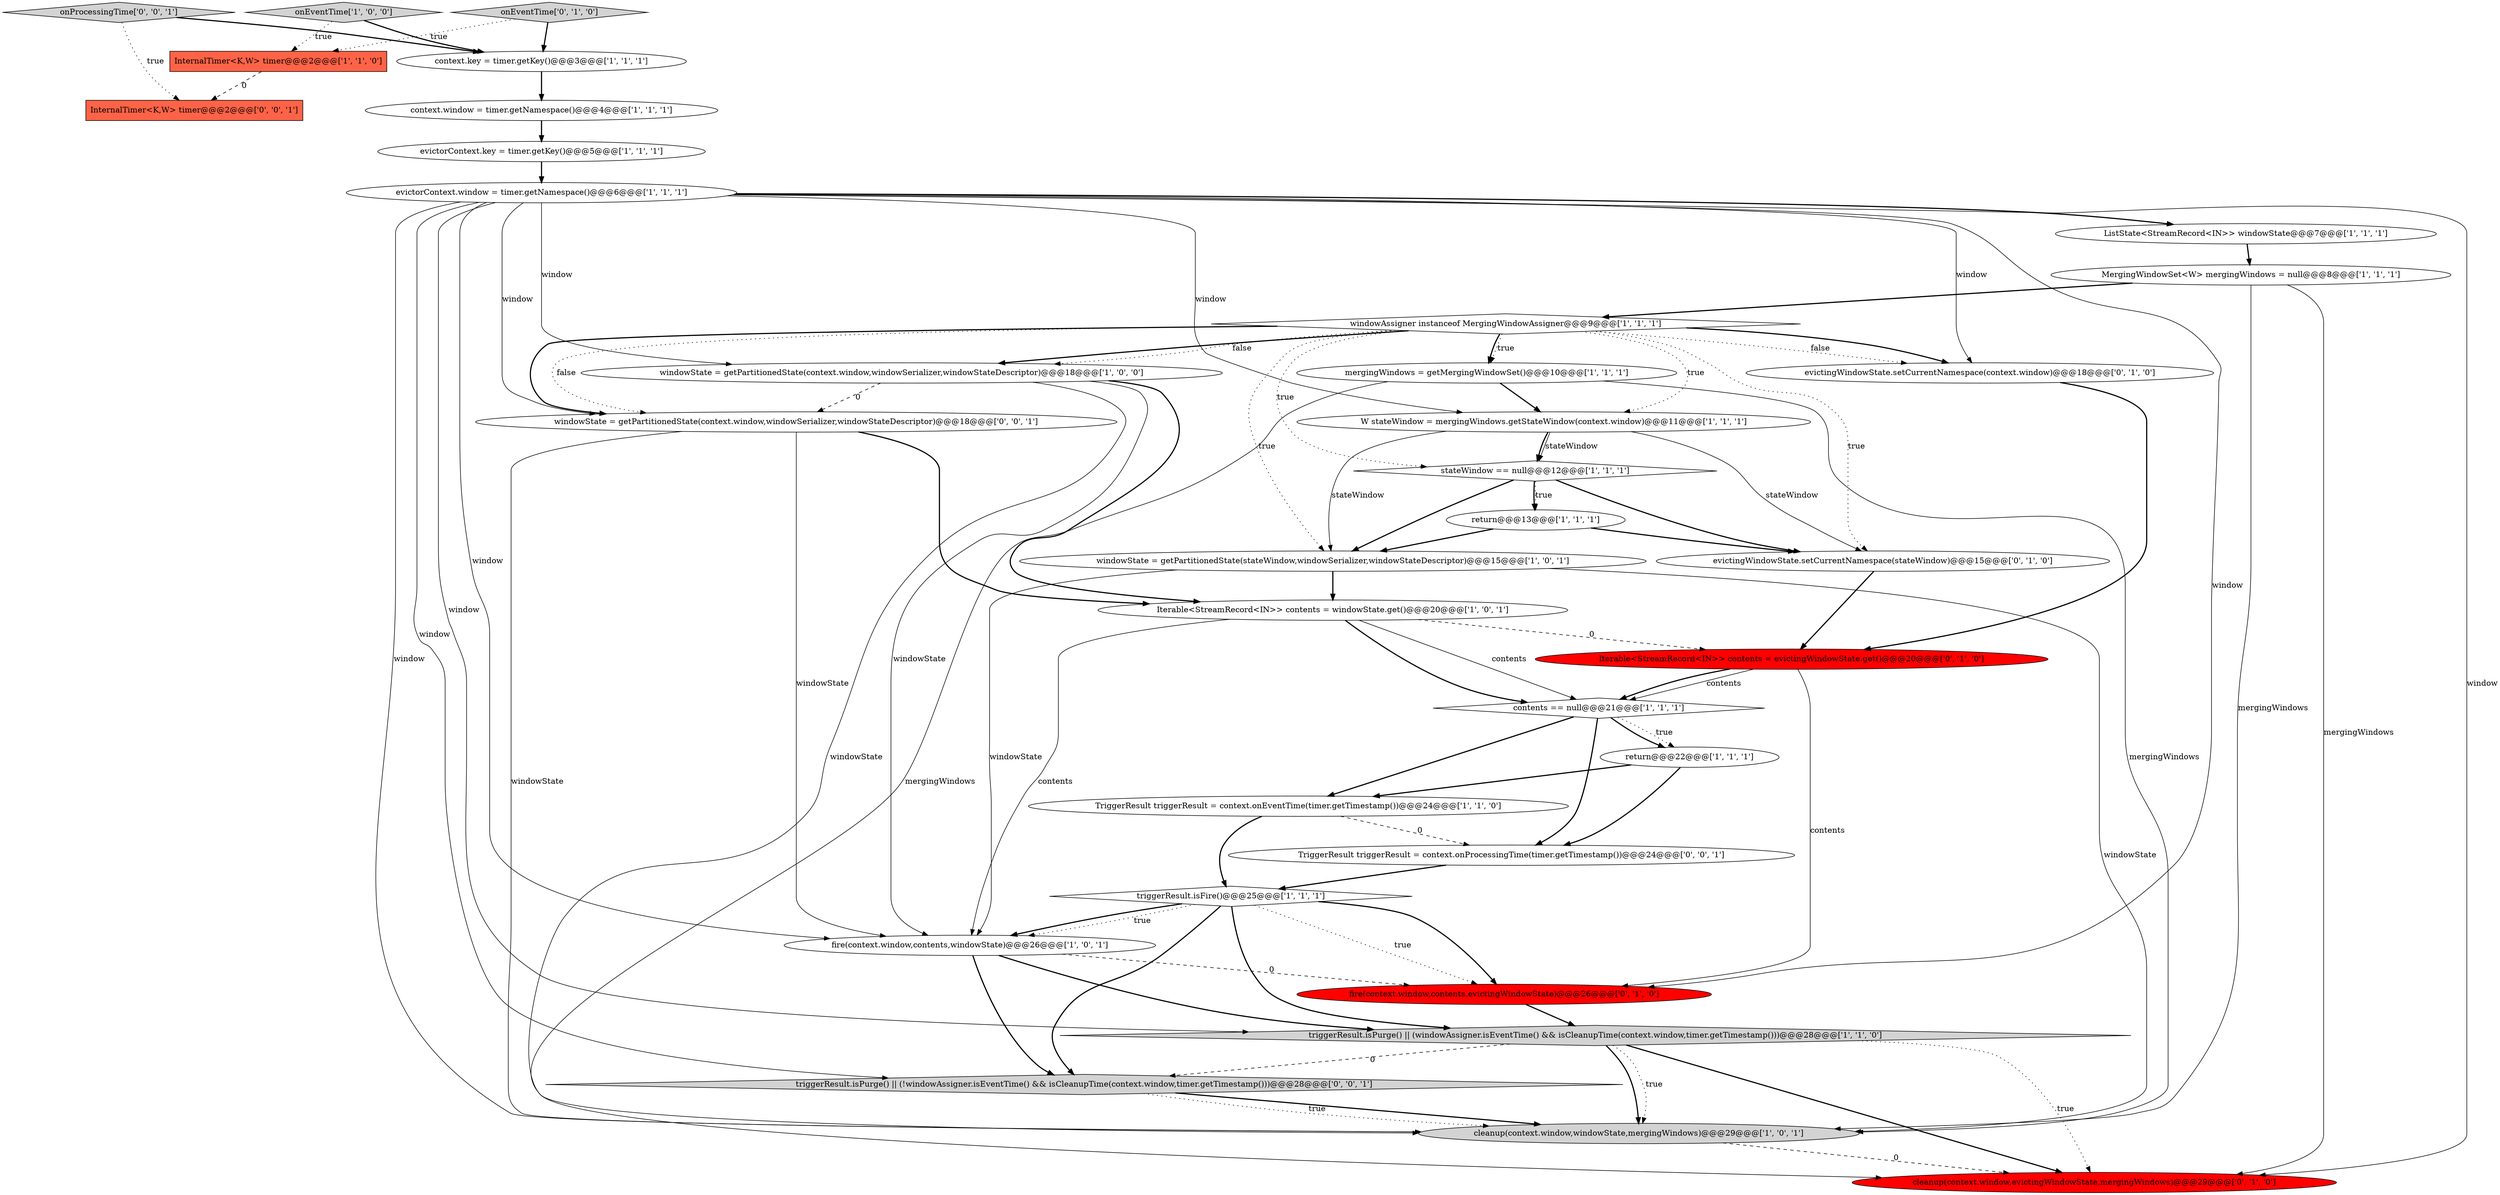 digraph {
32 [style = filled, label = "triggerResult.isPurge() || (!windowAssigner.isEventTime() && isCleanupTime(context.window,timer.getTimestamp()))@@@28@@@['0', '0', '1']", fillcolor = lightgray, shape = diamond image = "AAA0AAABBB3BBB"];
0 [style = filled, label = "mergingWindows = getMergingWindowSet()@@@10@@@['1', '1', '1']", fillcolor = white, shape = ellipse image = "AAA0AAABBB1BBB"];
26 [style = filled, label = "onEventTime['0', '1', '0']", fillcolor = lightgray, shape = diamond image = "AAA0AAABBB2BBB"];
4 [style = filled, label = "cleanup(context.window,windowState,mergingWindows)@@@29@@@['1', '0', '1']", fillcolor = lightgray, shape = ellipse image = "AAA0AAABBB1BBB"];
8 [style = filled, label = "context.key = timer.getKey()@@@3@@@['1', '1', '1']", fillcolor = white, shape = ellipse image = "AAA0AAABBB1BBB"];
31 [style = filled, label = "TriggerResult triggerResult = context.onProcessingTime(timer.getTimestamp())@@@24@@@['0', '0', '1']", fillcolor = white, shape = ellipse image = "AAA0AAABBB3BBB"];
3 [style = filled, label = "windowState = getPartitionedState(stateWindow,windowSerializer,windowStateDescriptor)@@@15@@@['1', '0', '1']", fillcolor = white, shape = ellipse image = "AAA0AAABBB1BBB"];
7 [style = filled, label = "InternalTimer<K,W> timer@@@2@@@['1', '1', '0']", fillcolor = tomato, shape = box image = "AAA0AAABBB1BBB"];
18 [style = filled, label = "evictorContext.key = timer.getKey()@@@5@@@['1', '1', '1']", fillcolor = white, shape = ellipse image = "AAA0AAABBB1BBB"];
29 [style = filled, label = "windowState = getPartitionedState(context.window,windowSerializer,windowStateDescriptor)@@@18@@@['0', '0', '1']", fillcolor = white, shape = ellipse image = "AAA0AAABBB3BBB"];
20 [style = filled, label = "return@@@13@@@['1', '1', '1']", fillcolor = white, shape = ellipse image = "AAA0AAABBB1BBB"];
1 [style = filled, label = "return@@@22@@@['1', '1', '1']", fillcolor = white, shape = ellipse image = "AAA0AAABBB1BBB"];
27 [style = filled, label = "evictingWindowState.setCurrentNamespace(context.window)@@@18@@@['0', '1', '0']", fillcolor = white, shape = ellipse image = "AAA0AAABBB2BBB"];
12 [style = filled, label = "MergingWindowSet<W> mergingWindows = null@@@8@@@['1', '1', '1']", fillcolor = white, shape = ellipse image = "AAA0AAABBB1BBB"];
14 [style = filled, label = "onEventTime['1', '0', '0']", fillcolor = lightgray, shape = diamond image = "AAA0AAABBB1BBB"];
9 [style = filled, label = "Iterable<StreamRecord<IN>> contents = windowState.get()@@@20@@@['1', '0', '1']", fillcolor = white, shape = ellipse image = "AAA0AAABBB1BBB"];
30 [style = filled, label = "onProcessingTime['0', '0', '1']", fillcolor = lightgray, shape = diamond image = "AAA0AAABBB3BBB"];
10 [style = filled, label = "W stateWindow = mergingWindows.getStateWindow(context.window)@@@11@@@['1', '1', '1']", fillcolor = white, shape = ellipse image = "AAA0AAABBB1BBB"];
33 [style = filled, label = "InternalTimer<K,W> timer@@@2@@@['0', '0', '1']", fillcolor = tomato, shape = box image = "AAA0AAABBB3BBB"];
5 [style = filled, label = "fire(context.window,contents,windowState)@@@26@@@['1', '0', '1']", fillcolor = white, shape = ellipse image = "AAA0AAABBB1BBB"];
11 [style = filled, label = "stateWindow == null@@@12@@@['1', '1', '1']", fillcolor = white, shape = diamond image = "AAA0AAABBB1BBB"];
15 [style = filled, label = "TriggerResult triggerResult = context.onEventTime(timer.getTimestamp())@@@24@@@['1', '1', '0']", fillcolor = white, shape = ellipse image = "AAA0AAABBB1BBB"];
21 [style = filled, label = "contents == null@@@21@@@['1', '1', '1']", fillcolor = white, shape = diamond image = "AAA0AAABBB1BBB"];
23 [style = filled, label = "Iterable<StreamRecord<IN>> contents = evictingWindowState.get()@@@20@@@['0', '1', '0']", fillcolor = red, shape = ellipse image = "AAA1AAABBB2BBB"];
28 [style = filled, label = "fire(context.window,contents,evictingWindowState)@@@26@@@['0', '1', '0']", fillcolor = red, shape = ellipse image = "AAA1AAABBB2BBB"];
2 [style = filled, label = "context.window = timer.getNamespace()@@@4@@@['1', '1', '1']", fillcolor = white, shape = ellipse image = "AAA0AAABBB1BBB"];
19 [style = filled, label = "evictorContext.window = timer.getNamespace()@@@6@@@['1', '1', '1']", fillcolor = white, shape = ellipse image = "AAA0AAABBB1BBB"];
25 [style = filled, label = "evictingWindowState.setCurrentNamespace(stateWindow)@@@15@@@['0', '1', '0']", fillcolor = white, shape = ellipse image = "AAA0AAABBB2BBB"];
17 [style = filled, label = "ListState<StreamRecord<IN>> windowState@@@7@@@['1', '1', '1']", fillcolor = white, shape = ellipse image = "AAA0AAABBB1BBB"];
22 [style = filled, label = "triggerResult.isFire()@@@25@@@['1', '1', '1']", fillcolor = white, shape = diamond image = "AAA0AAABBB1BBB"];
16 [style = filled, label = "windowAssigner instanceof MergingWindowAssigner@@@9@@@['1', '1', '1']", fillcolor = white, shape = diamond image = "AAA0AAABBB1BBB"];
6 [style = filled, label = "triggerResult.isPurge() || (windowAssigner.isEventTime() && isCleanupTime(context.window,timer.getTimestamp()))@@@28@@@['1', '1', '0']", fillcolor = lightgray, shape = diamond image = "AAA0AAABBB1BBB"];
13 [style = filled, label = "windowState = getPartitionedState(context.window,windowSerializer,windowStateDescriptor)@@@18@@@['1', '0', '0']", fillcolor = white, shape = ellipse image = "AAA0AAABBB1BBB"];
24 [style = filled, label = "cleanup(context.window,evictingWindowState,mergingWindows)@@@29@@@['0', '1', '0']", fillcolor = red, shape = ellipse image = "AAA1AAABBB2BBB"];
16->0 [style = bold, label=""];
28->6 [style = bold, label=""];
3->5 [style = solid, label="windowState"];
21->15 [style = bold, label=""];
9->5 [style = solid, label="contents"];
19->28 [style = solid, label="window"];
16->10 [style = dotted, label="true"];
10->3 [style = solid, label="stateWindow"];
10->11 [style = solid, label="stateWindow"];
19->10 [style = solid, label="window"];
3->4 [style = solid, label="windowState"];
21->31 [style = bold, label=""];
5->28 [style = dashed, label="0"];
21->1 [style = bold, label=""];
14->7 [style = dotted, label="true"];
9->21 [style = bold, label=""];
15->31 [style = dashed, label="0"];
32->4 [style = bold, label=""];
30->8 [style = bold, label=""];
1->31 [style = bold, label=""];
10->25 [style = solid, label="stateWindow"];
29->4 [style = solid, label="windowState"];
11->25 [style = bold, label=""];
30->33 [style = dotted, label="true"];
10->11 [style = bold, label=""];
19->5 [style = solid, label="window"];
13->29 [style = dashed, label="0"];
6->32 [style = dashed, label="0"];
16->29 [style = bold, label=""];
18->19 [style = bold, label=""];
2->18 [style = bold, label=""];
22->32 [style = bold, label=""];
20->3 [style = bold, label=""];
13->5 [style = solid, label="windowState"];
13->4 [style = solid, label="windowState"];
20->25 [style = bold, label=""];
22->5 [style = bold, label=""];
9->23 [style = dashed, label="0"];
12->24 [style = solid, label="mergingWindows"];
19->4 [style = solid, label="window"];
9->21 [style = solid, label="contents"];
6->4 [style = bold, label=""];
19->6 [style = solid, label="window"];
5->6 [style = bold, label=""];
23->21 [style = solid, label="contents"];
14->8 [style = bold, label=""];
4->24 [style = dashed, label="0"];
16->25 [style = dotted, label="true"];
16->11 [style = dotted, label="true"];
29->5 [style = solid, label="windowState"];
22->6 [style = bold, label=""];
26->7 [style = dotted, label="true"];
6->24 [style = dotted, label="true"];
16->13 [style = bold, label=""];
16->29 [style = dotted, label="false"];
16->27 [style = bold, label=""];
32->4 [style = dotted, label="true"];
19->27 [style = solid, label="window"];
0->24 [style = solid, label="mergingWindows"];
16->27 [style = dotted, label="false"];
6->24 [style = bold, label=""];
22->28 [style = bold, label=""];
26->8 [style = bold, label=""];
23->28 [style = solid, label="contents"];
19->17 [style = bold, label=""];
0->4 [style = solid, label="mergingWindows"];
19->32 [style = solid, label="window"];
15->22 [style = bold, label=""];
22->5 [style = dotted, label="true"];
3->9 [style = bold, label=""];
5->32 [style = bold, label=""];
11->20 [style = dotted, label="true"];
17->12 [style = bold, label=""];
8->2 [style = bold, label=""];
11->3 [style = bold, label=""];
16->13 [style = dotted, label="false"];
13->9 [style = bold, label=""];
11->20 [style = bold, label=""];
12->4 [style = solid, label="mergingWindows"];
31->22 [style = bold, label=""];
19->24 [style = solid, label="window"];
21->1 [style = dotted, label="true"];
25->23 [style = bold, label=""];
1->15 [style = bold, label=""];
29->9 [style = bold, label=""];
22->28 [style = dotted, label="true"];
12->16 [style = bold, label=""];
19->13 [style = solid, label="window"];
16->3 [style = dotted, label="true"];
0->10 [style = bold, label=""];
16->0 [style = dotted, label="true"];
6->4 [style = dotted, label="true"];
23->21 [style = bold, label=""];
19->29 [style = solid, label="window"];
27->23 [style = bold, label=""];
7->33 [style = dashed, label="0"];
}
